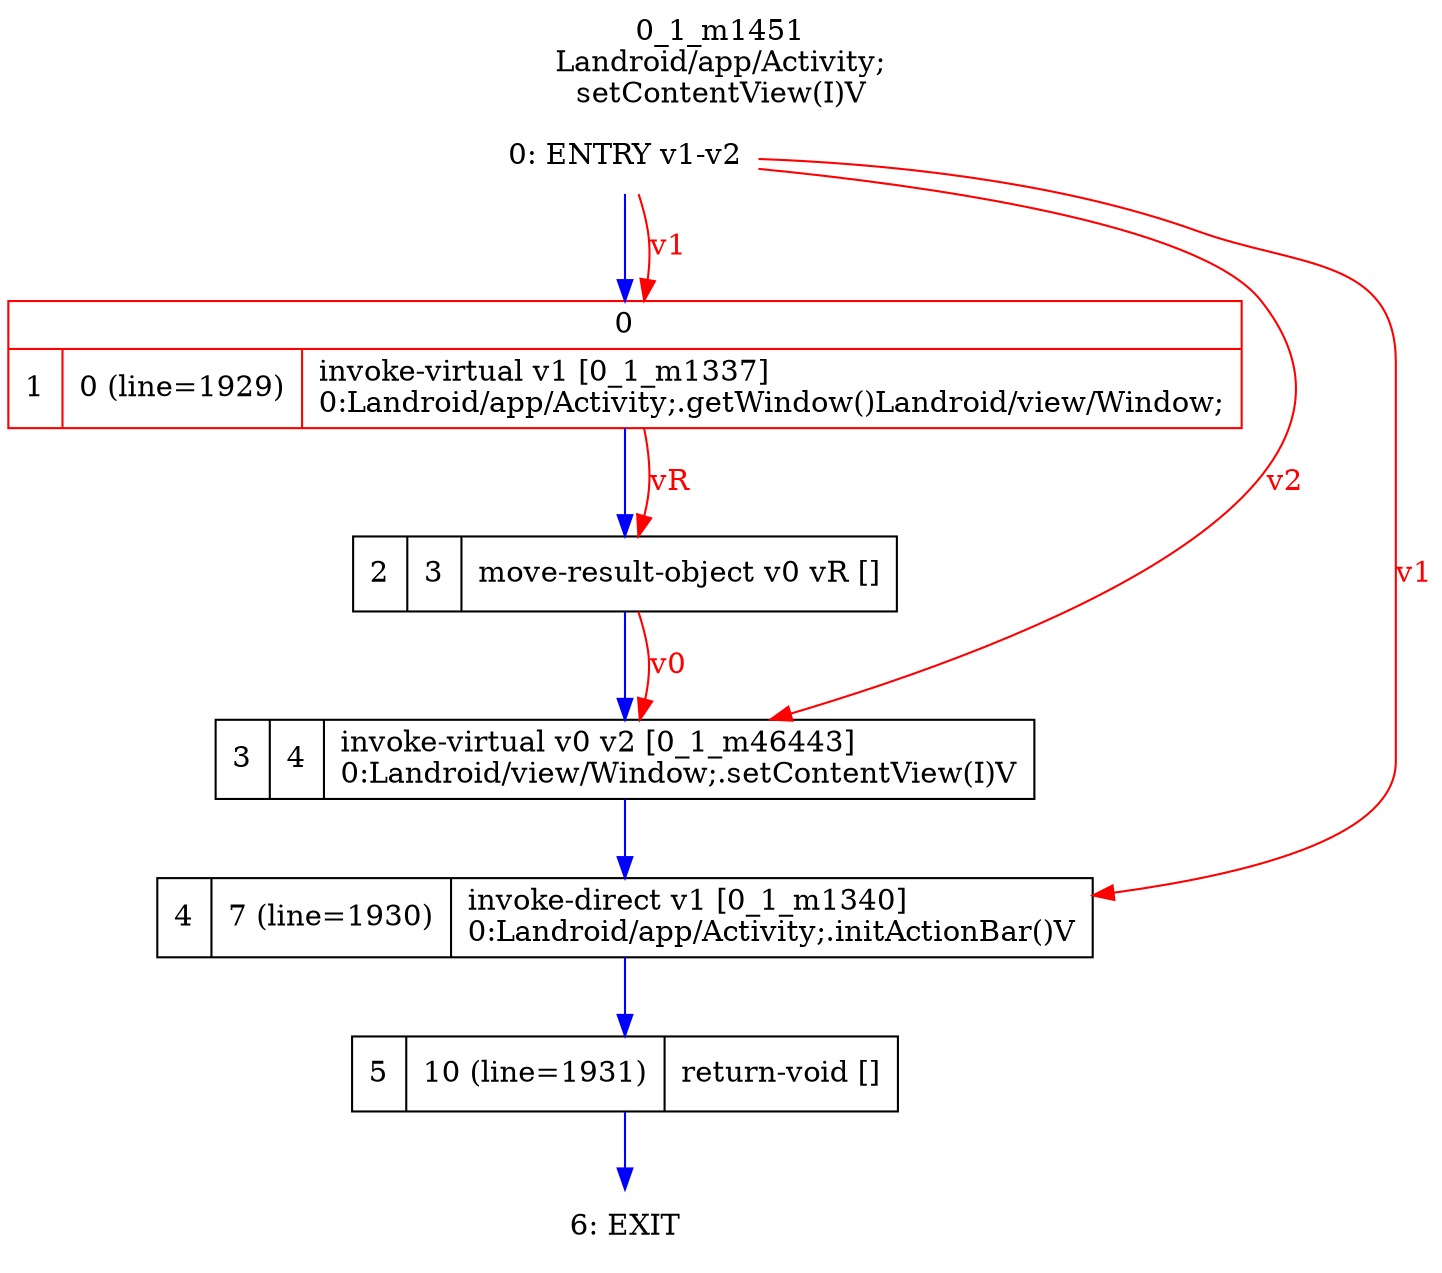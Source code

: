 digraph G {
rankdir=UD;
labelloc=t;
label="0_1_m1451\nLandroid/app/Activity;
setContentView(I)V";
0[label="0: ENTRY v1-v2",shape=plaintext];
1[label="{0|{1|0 (line=1929)|invoke-virtual v1 [0_1_m1337]\l0:Landroid/app/Activity;.getWindow()Landroid/view/Window;\l}}",shape=record,URL="0_1_m1337.dot", color=red];
2[label="2|3|move-result-object v0 vR []\l",shape=record];
3[label="3|4|invoke-virtual v0 v2 [0_1_m46443]\l0:Landroid/view/Window;.setContentView(I)V\l",shape=record,URL="0_1_m46443.dot"];
4[label="4|7 (line=1930)|invoke-direct v1 [0_1_m1340]\l0:Landroid/app/Activity;.initActionBar()V\l",shape=record,URL="0_1_m1340.dot"];
5[label="5|10 (line=1931)|return-void []\l",shape=record];
6[label="6: EXIT",shape=plaintext];
0->1 [color=blue, fontcolor=blue,weight=100, taillabel=""];
1->2 [color=blue, fontcolor=blue,weight=100, taillabel=""];
2->3 [color=blue, fontcolor=blue,weight=100, taillabel=""];
3->4 [color=blue, fontcolor=blue,weight=100, taillabel=""];
4->5 [color=blue, fontcolor=blue,weight=100, taillabel=""];
5->6 [color=blue, fontcolor=blue,weight=100, taillabel=""];
0->1 [color=red, fontcolor=red, label="v1"];
1->2 [color=red, fontcolor=red, label="vR"];
0->3 [color=red, fontcolor=red, label="v2"];
2->3 [color=red, fontcolor=red, label="v0"];
0->4 [color=red, fontcolor=red, label="v1"];
}
